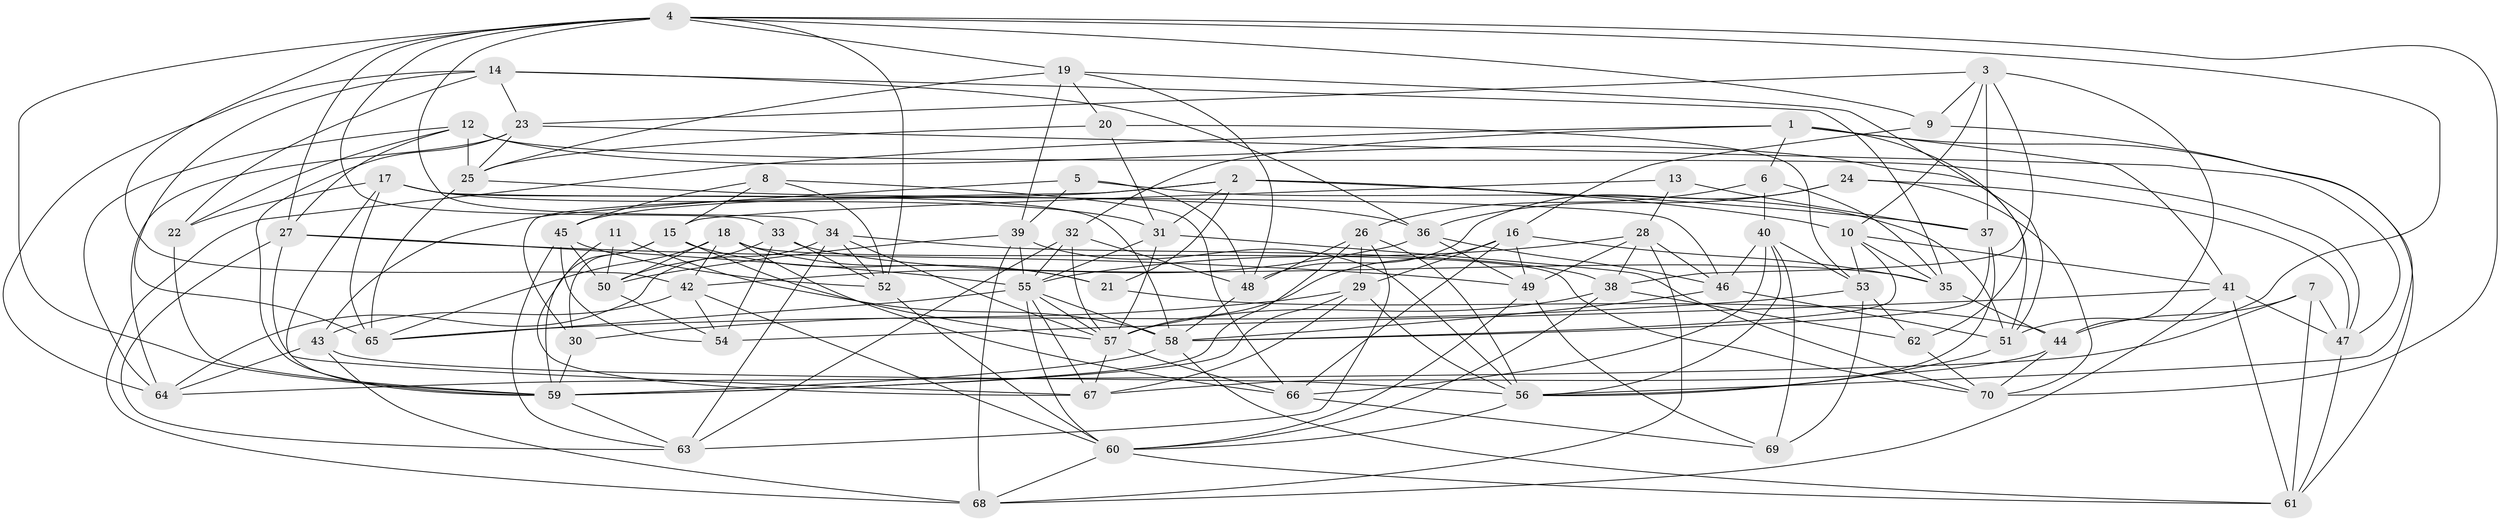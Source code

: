 // original degree distribution, {4: 1.0}
// Generated by graph-tools (version 1.1) at 2025/26/03/09/25 03:26:51]
// undirected, 70 vertices, 204 edges
graph export_dot {
graph [start="1"]
  node [color=gray90,style=filled];
  1;
  2;
  3;
  4;
  5;
  6;
  7;
  8;
  9;
  10;
  11;
  12;
  13;
  14;
  15;
  16;
  17;
  18;
  19;
  20;
  21;
  22;
  23;
  24;
  25;
  26;
  27;
  28;
  29;
  30;
  31;
  32;
  33;
  34;
  35;
  36;
  37;
  38;
  39;
  40;
  41;
  42;
  43;
  44;
  45;
  46;
  47;
  48;
  49;
  50;
  51;
  52;
  53;
  54;
  55;
  56;
  57;
  58;
  59;
  60;
  61;
  62;
  63;
  64;
  65;
  66;
  67;
  68;
  69;
  70;
  1 -- 6 [weight=1.0];
  1 -- 32 [weight=1.0];
  1 -- 41 [weight=1.0];
  1 -- 61 [weight=1.0];
  1 -- 62 [weight=1.0];
  1 -- 68 [weight=1.0];
  2 -- 10 [weight=1.0];
  2 -- 21 [weight=1.0];
  2 -- 30 [weight=1.0];
  2 -- 31 [weight=1.0];
  2 -- 37 [weight=1.0];
  2 -- 45 [weight=1.0];
  3 -- 9 [weight=1.0];
  3 -- 10 [weight=1.0];
  3 -- 23 [weight=1.0];
  3 -- 37 [weight=1.0];
  3 -- 38 [weight=1.0];
  3 -- 44 [weight=1.0];
  4 -- 9 [weight=1.0];
  4 -- 19 [weight=1.0];
  4 -- 27 [weight=1.0];
  4 -- 33 [weight=1.0];
  4 -- 34 [weight=1.0];
  4 -- 42 [weight=1.0];
  4 -- 51 [weight=1.0];
  4 -- 52 [weight=1.0];
  4 -- 59 [weight=1.0];
  4 -- 70 [weight=1.0];
  5 -- 39 [weight=1.0];
  5 -- 43 [weight=1.0];
  5 -- 48 [weight=1.0];
  5 -- 51 [weight=1.0];
  6 -- 26 [weight=1.0];
  6 -- 35 [weight=1.0];
  6 -- 40 [weight=1.0];
  7 -- 44 [weight=1.0];
  7 -- 47 [weight=1.0];
  7 -- 61 [weight=1.0];
  7 -- 64 [weight=1.0];
  8 -- 15 [weight=1.0];
  8 -- 45 [weight=1.0];
  8 -- 52 [weight=1.0];
  8 -- 66 [weight=1.0];
  9 -- 16 [weight=1.0];
  9 -- 56 [weight=1.0];
  10 -- 35 [weight=1.0];
  10 -- 41 [weight=1.0];
  10 -- 53 [weight=1.0];
  10 -- 58 [weight=1.0];
  11 -- 50 [weight=1.0];
  11 -- 58 [weight=2.0];
  11 -- 67 [weight=1.0];
  12 -- 22 [weight=1.0];
  12 -- 25 [weight=1.0];
  12 -- 27 [weight=1.0];
  12 -- 47 [weight=1.0];
  12 -- 51 [weight=1.0];
  12 -- 64 [weight=1.0];
  13 -- 15 [weight=1.0];
  13 -- 28 [weight=1.0];
  13 -- 37 [weight=2.0];
  14 -- 22 [weight=1.0];
  14 -- 23 [weight=1.0];
  14 -- 35 [weight=1.0];
  14 -- 36 [weight=1.0];
  14 -- 64 [weight=1.0];
  14 -- 65 [weight=1.0];
  15 -- 21 [weight=1.0];
  15 -- 30 [weight=1.0];
  15 -- 57 [weight=1.0];
  15 -- 59 [weight=1.0];
  16 -- 29 [weight=1.0];
  16 -- 35 [weight=1.0];
  16 -- 49 [weight=1.0];
  16 -- 57 [weight=1.0];
  16 -- 66 [weight=1.0];
  17 -- 22 [weight=1.0];
  17 -- 31 [weight=1.0];
  17 -- 46 [weight=1.0];
  17 -- 58 [weight=1.0];
  17 -- 59 [weight=1.0];
  17 -- 65 [weight=1.0];
  18 -- 21 [weight=1.0];
  18 -- 42 [weight=1.0];
  18 -- 50 [weight=1.0];
  18 -- 65 [weight=1.0];
  18 -- 66 [weight=1.0];
  18 -- 70 [weight=1.0];
  19 -- 20 [weight=1.0];
  19 -- 25 [weight=1.0];
  19 -- 39 [weight=1.0];
  19 -- 48 [weight=1.0];
  19 -- 51 [weight=1.0];
  20 -- 25 [weight=1.0];
  20 -- 31 [weight=1.0];
  20 -- 53 [weight=1.0];
  21 -- 44 [weight=1.0];
  22 -- 59 [weight=1.0];
  23 -- 25 [weight=1.0];
  23 -- 47 [weight=1.0];
  23 -- 59 [weight=1.0];
  23 -- 64 [weight=1.0];
  24 -- 36 [weight=1.0];
  24 -- 47 [weight=1.0];
  24 -- 48 [weight=1.0];
  24 -- 70 [weight=1.0];
  25 -- 36 [weight=1.0];
  25 -- 65 [weight=1.0];
  26 -- 29 [weight=1.0];
  26 -- 48 [weight=1.0];
  26 -- 56 [weight=1.0];
  26 -- 59 [weight=1.0];
  26 -- 63 [weight=1.0];
  27 -- 49 [weight=1.0];
  27 -- 55 [weight=1.0];
  27 -- 63 [weight=1.0];
  27 -- 67 [weight=1.0];
  28 -- 38 [weight=1.0];
  28 -- 46 [weight=1.0];
  28 -- 49 [weight=1.0];
  28 -- 55 [weight=1.0];
  28 -- 68 [weight=1.0];
  29 -- 30 [weight=1.0];
  29 -- 56 [weight=1.0];
  29 -- 59 [weight=1.0];
  29 -- 67 [weight=1.0];
  30 -- 59 [weight=1.0];
  31 -- 55 [weight=1.0];
  31 -- 57 [weight=1.0];
  31 -- 70 [weight=1.0];
  32 -- 48 [weight=1.0];
  32 -- 55 [weight=1.0];
  32 -- 57 [weight=2.0];
  32 -- 63 [weight=1.0];
  33 -- 35 [weight=1.0];
  33 -- 50 [weight=1.0];
  33 -- 52 [weight=1.0];
  33 -- 54 [weight=2.0];
  34 -- 38 [weight=1.0];
  34 -- 52 [weight=1.0];
  34 -- 57 [weight=1.0];
  34 -- 63 [weight=1.0];
  34 -- 64 [weight=1.0];
  35 -- 44 [weight=1.0];
  36 -- 42 [weight=1.0];
  36 -- 46 [weight=1.0];
  36 -- 49 [weight=1.0];
  37 -- 56 [weight=1.0];
  37 -- 58 [weight=1.0];
  38 -- 57 [weight=1.0];
  38 -- 60 [weight=1.0];
  38 -- 62 [weight=1.0];
  39 -- 50 [weight=1.0];
  39 -- 55 [weight=1.0];
  39 -- 56 [weight=1.0];
  39 -- 68 [weight=1.0];
  40 -- 46 [weight=1.0];
  40 -- 53 [weight=1.0];
  40 -- 56 [weight=1.0];
  40 -- 66 [weight=1.0];
  40 -- 69 [weight=1.0];
  41 -- 47 [weight=1.0];
  41 -- 54 [weight=1.0];
  41 -- 61 [weight=1.0];
  41 -- 68 [weight=1.0];
  42 -- 43 [weight=1.0];
  42 -- 54 [weight=1.0];
  42 -- 60 [weight=1.0];
  43 -- 56 [weight=2.0];
  43 -- 64 [weight=1.0];
  43 -- 68 [weight=1.0];
  44 -- 67 [weight=1.0];
  44 -- 70 [weight=1.0];
  45 -- 50 [weight=1.0];
  45 -- 52 [weight=1.0];
  45 -- 54 [weight=1.0];
  45 -- 63 [weight=1.0];
  46 -- 51 [weight=1.0];
  46 -- 58 [weight=1.0];
  47 -- 61 [weight=1.0];
  48 -- 58 [weight=1.0];
  49 -- 60 [weight=1.0];
  49 -- 69 [weight=1.0];
  50 -- 54 [weight=1.0];
  51 -- 56 [weight=1.0];
  52 -- 60 [weight=1.0];
  53 -- 62 [weight=1.0];
  53 -- 65 [weight=1.0];
  53 -- 69 [weight=1.0];
  55 -- 57 [weight=1.0];
  55 -- 58 [weight=1.0];
  55 -- 60 [weight=1.0];
  55 -- 65 [weight=1.0];
  55 -- 67 [weight=1.0];
  56 -- 60 [weight=1.0];
  57 -- 66 [weight=1.0];
  57 -- 67 [weight=1.0];
  58 -- 59 [weight=1.0];
  58 -- 61 [weight=1.0];
  59 -- 63 [weight=1.0];
  60 -- 61 [weight=1.0];
  60 -- 68 [weight=1.0];
  62 -- 70 [weight=1.0];
  66 -- 69 [weight=1.0];
}
